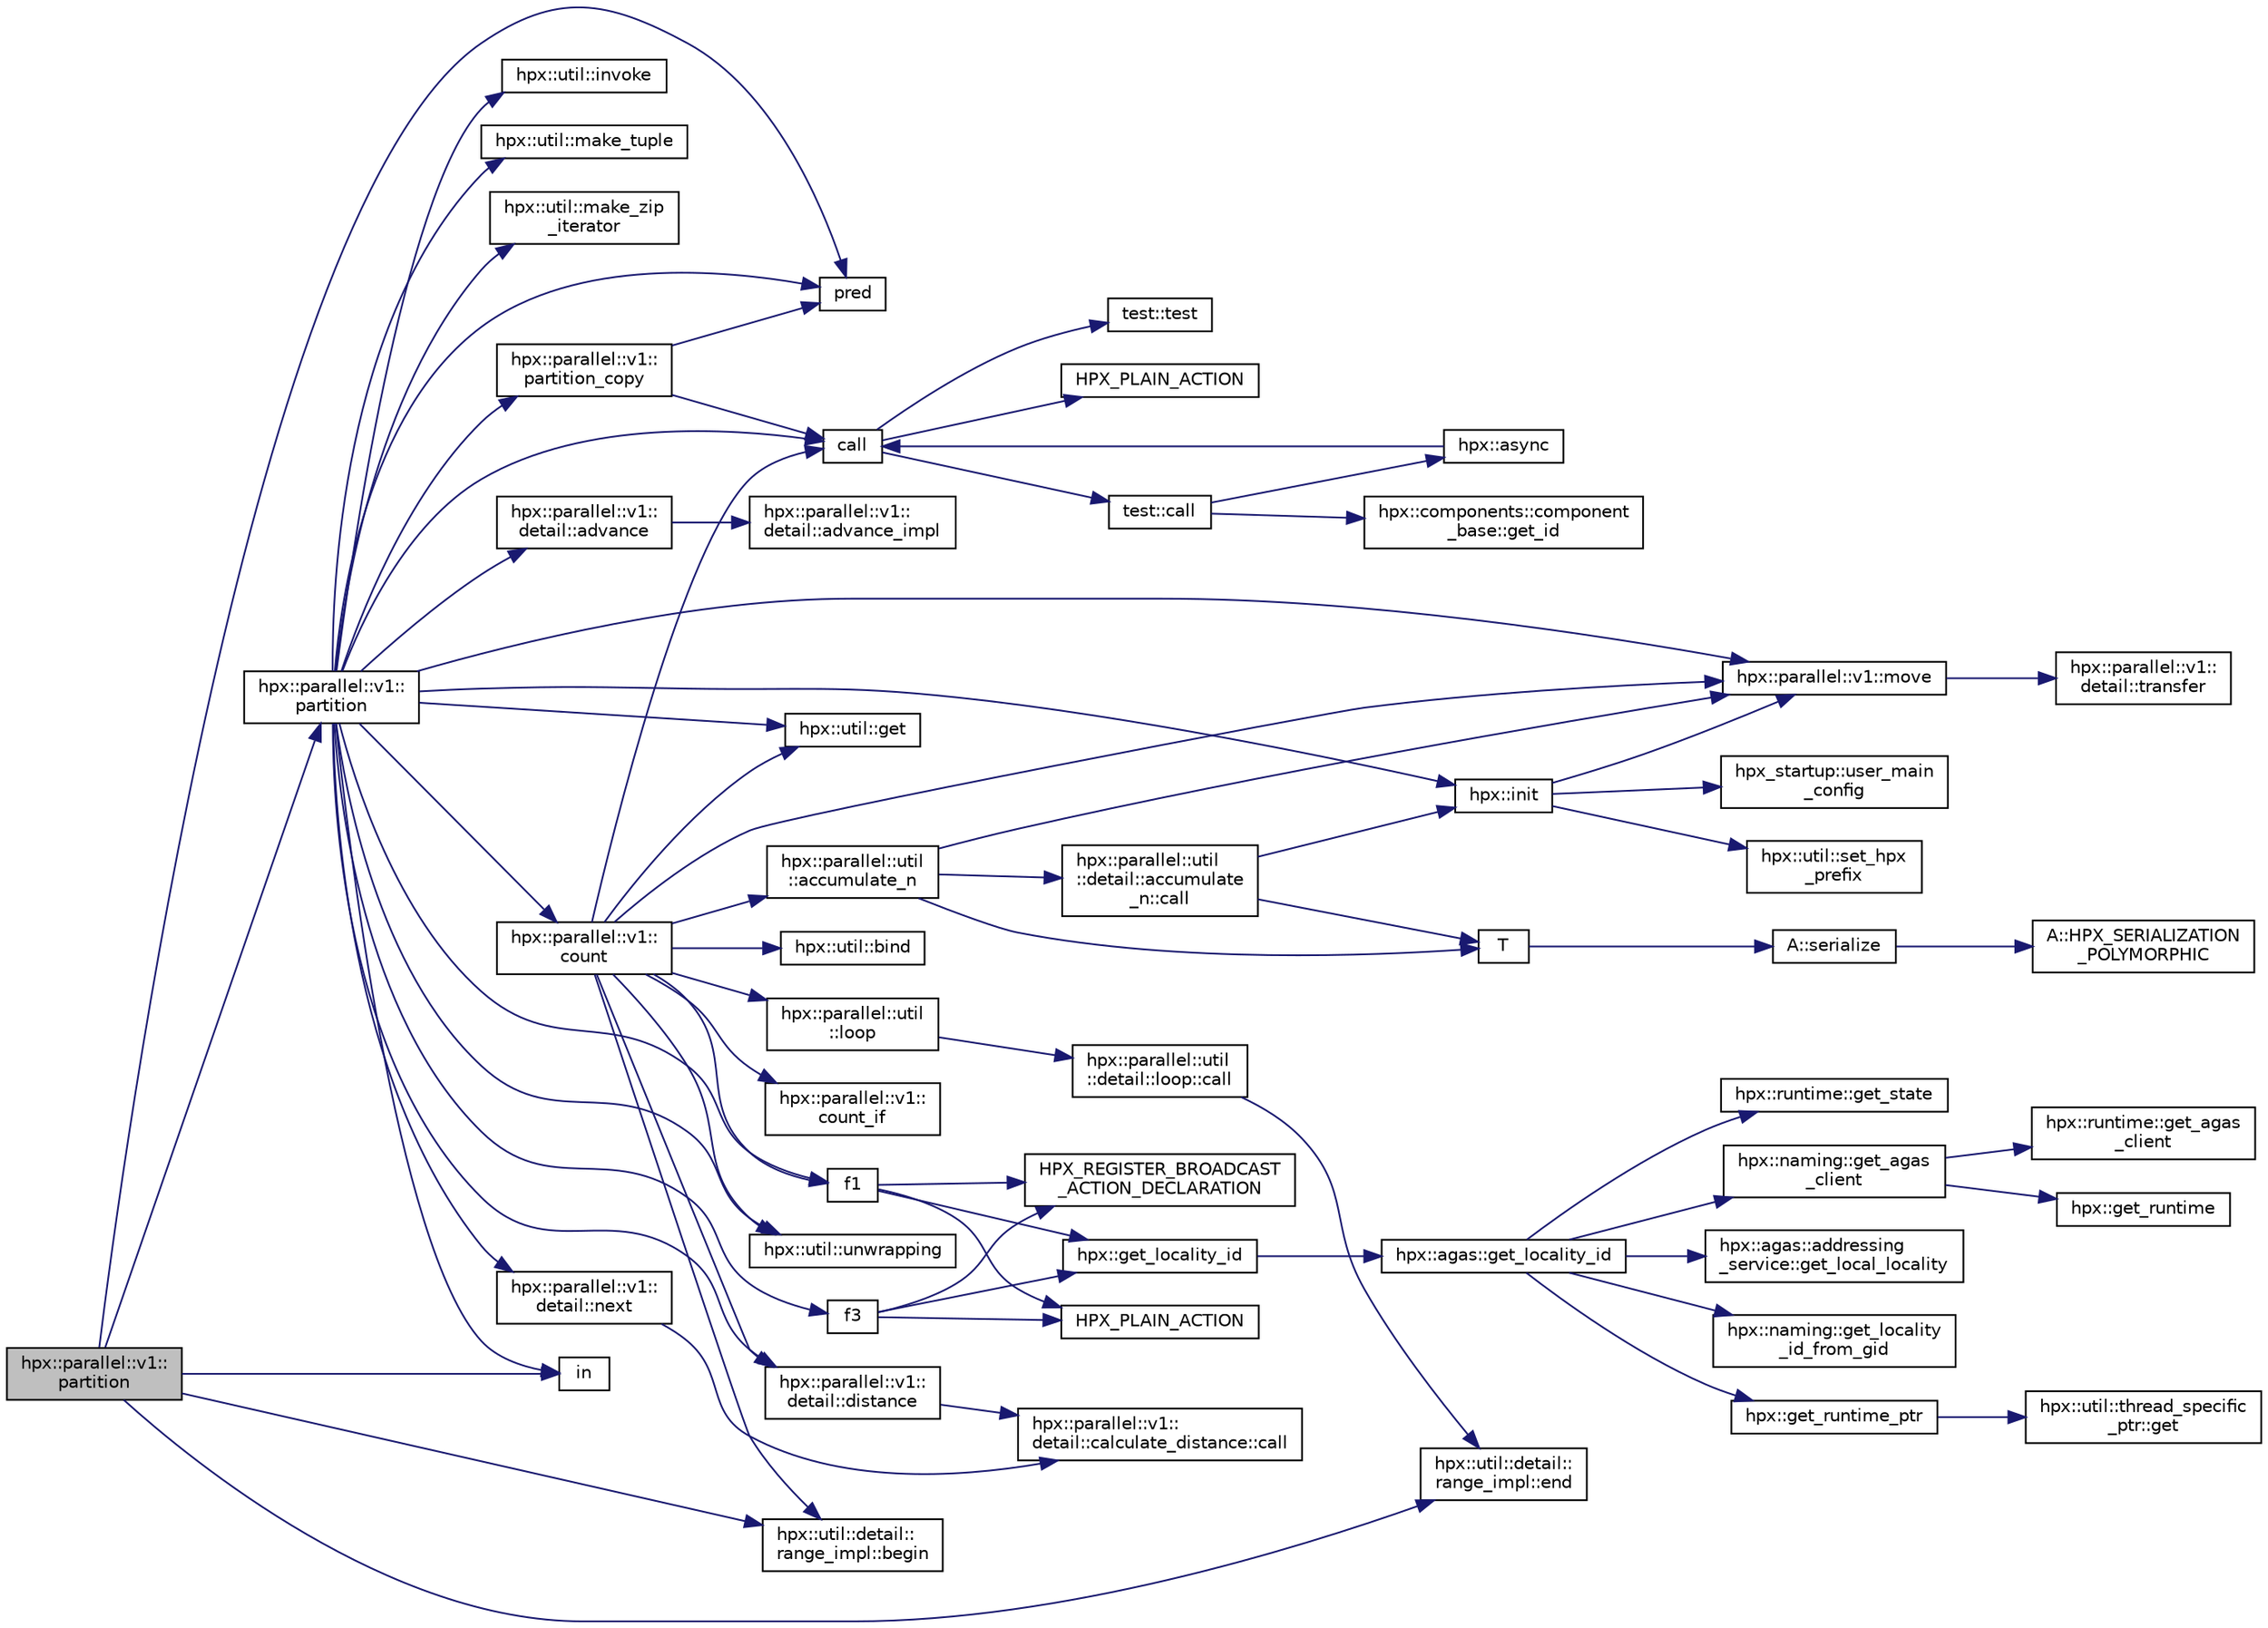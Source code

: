 digraph "hpx::parallel::v1::partition"
{
  edge [fontname="Helvetica",fontsize="10",labelfontname="Helvetica",labelfontsize="10"];
  node [fontname="Helvetica",fontsize="10",shape=record];
  rankdir="LR";
  Node9548 [label="hpx::parallel::v1::\lpartition",height=0.2,width=0.4,color="black", fillcolor="grey75", style="filled", fontcolor="black"];
  Node9548 -> Node9549 [color="midnightblue",fontsize="10",style="solid",fontname="Helvetica"];
  Node9549 [label="hpx::parallel::v1::\lpartition",height=0.2,width=0.4,color="black", fillcolor="white", style="filled",URL="$db/db9/namespacehpx_1_1parallel_1_1v1.html#a85718940775712c16d794b47aad3dda6"];
  Node9549 -> Node9550 [color="midnightblue",fontsize="10",style="solid",fontname="Helvetica"];
  Node9550 [label="call",height=0.2,width=0.4,color="black", fillcolor="white", style="filled",URL="$d2/d67/promise__1620_8cpp.html#a58357f0b82bc761e1d0b9091ed563a70"];
  Node9550 -> Node9551 [color="midnightblue",fontsize="10",style="solid",fontname="Helvetica"];
  Node9551 [label="test::test",height=0.2,width=0.4,color="black", fillcolor="white", style="filled",URL="$d8/d89/structtest.html#ab42d5ece712d716b04cb3f686f297a26"];
  Node9550 -> Node9552 [color="midnightblue",fontsize="10",style="solid",fontname="Helvetica"];
  Node9552 [label="HPX_PLAIN_ACTION",height=0.2,width=0.4,color="black", fillcolor="white", style="filled",URL="$d2/d67/promise__1620_8cpp.html#ab96aab827a4b1fcaf66cfe0ba83fef23"];
  Node9550 -> Node9553 [color="midnightblue",fontsize="10",style="solid",fontname="Helvetica"];
  Node9553 [label="test::call",height=0.2,width=0.4,color="black", fillcolor="white", style="filled",URL="$d8/d89/structtest.html#aeb29e7ed6518b9426ccf1344c52620ae"];
  Node9553 -> Node9554 [color="midnightblue",fontsize="10",style="solid",fontname="Helvetica"];
  Node9554 [label="hpx::async",height=0.2,width=0.4,color="black", fillcolor="white", style="filled",URL="$d8/d83/namespacehpx.html#acb7d8e37b73b823956ce144f9a57eaa4"];
  Node9554 -> Node9550 [color="midnightblue",fontsize="10",style="solid",fontname="Helvetica"];
  Node9553 -> Node9555 [color="midnightblue",fontsize="10",style="solid",fontname="Helvetica"];
  Node9555 [label="hpx::components::component\l_base::get_id",height=0.2,width=0.4,color="black", fillcolor="white", style="filled",URL="$d2/de6/classhpx_1_1components_1_1component__base.html#a4c8fd93514039bdf01c48d66d82b19cd"];
  Node9549 -> Node9556 [color="midnightblue",fontsize="10",style="solid",fontname="Helvetica"];
  Node9556 [label="pred",height=0.2,width=0.4,color="black", fillcolor="white", style="filled",URL="$dc/d8b/cxx11__std__thread_8cpp.html#a31ff3168522b47b050989c5e07dd8408"];
  Node9549 -> Node9557 [color="midnightblue",fontsize="10",style="solid",fontname="Helvetica"];
  Node9557 [label="hpx::util::invoke",height=0.2,width=0.4,color="black", fillcolor="white", style="filled",URL="$df/dad/namespacehpx_1_1util.html#a9ed3f52b36e725e476dbf5099134ed3d"];
  Node9549 -> Node9558 [color="midnightblue",fontsize="10",style="solid",fontname="Helvetica"];
  Node9558 [label="hpx::util::make_tuple",height=0.2,width=0.4,color="black", fillcolor="white", style="filled",URL="$df/dad/namespacehpx_1_1util.html#a06fa74211a987d208e013f400a9f5328"];
  Node9549 -> Node9559 [color="midnightblue",fontsize="10",style="solid",fontname="Helvetica"];
  Node9559 [label="hpx::parallel::v1::move",height=0.2,width=0.4,color="black", fillcolor="white", style="filled",URL="$db/db9/namespacehpx_1_1parallel_1_1v1.html#aa7c4ede081ce786c9d1eb1adff495cfc"];
  Node9559 -> Node9560 [color="midnightblue",fontsize="10",style="solid",fontname="Helvetica"];
  Node9560 [label="hpx::parallel::v1::\ldetail::transfer",height=0.2,width=0.4,color="black", fillcolor="white", style="filled",URL="$d2/ddd/namespacehpx_1_1parallel_1_1v1_1_1detail.html#ab1b56a05e1885ca7cc7ffa1804dd2f3c"];
  Node9549 -> Node9561 [color="midnightblue",fontsize="10",style="solid",fontname="Helvetica"];
  Node9561 [label="hpx::parallel::v1::\lpartition_copy",height=0.2,width=0.4,color="black", fillcolor="white", style="filled",URL="$db/db9/namespacehpx_1_1parallel_1_1v1.html#ab868bf4c4c7f961ad902bdb4174ef5b2"];
  Node9561 -> Node9550 [color="midnightblue",fontsize="10",style="solid",fontname="Helvetica"];
  Node9561 -> Node9556 [color="midnightblue",fontsize="10",style="solid",fontname="Helvetica"];
  Node9549 -> Node9562 [color="midnightblue",fontsize="10",style="solid",fontname="Helvetica"];
  Node9562 [label="hpx::util::get",height=0.2,width=0.4,color="black", fillcolor="white", style="filled",URL="$df/dad/namespacehpx_1_1util.html#a5cbd3c41f03f4d4acaedaa4777e3cc02"];
  Node9549 -> Node9563 [color="midnightblue",fontsize="10",style="solid",fontname="Helvetica"];
  Node9563 [label="hpx::parallel::v1::\lcount",height=0.2,width=0.4,color="black", fillcolor="white", style="filled",URL="$db/db9/namespacehpx_1_1parallel_1_1v1.html#a19d058114a2bd44801aab4176b188e23"];
  Node9563 -> Node9564 [color="midnightblue",fontsize="10",style="solid",fontname="Helvetica"];
  Node9564 [label="hpx::parallel::v1::\lcount_if",height=0.2,width=0.4,color="black", fillcolor="white", style="filled",URL="$db/db9/namespacehpx_1_1parallel_1_1v1.html#ad836ff017ec208c2d6388a9b47b05ce0"];
  Node9563 -> Node9565 [color="midnightblue",fontsize="10",style="solid",fontname="Helvetica"];
  Node9565 [label="f1",height=0.2,width=0.4,color="black", fillcolor="white", style="filled",URL="$d8/d8b/broadcast_8cpp.html#a1751fbd41f2529b84514a9dbd767959a"];
  Node9565 -> Node9566 [color="midnightblue",fontsize="10",style="solid",fontname="Helvetica"];
  Node9566 [label="hpx::get_locality_id",height=0.2,width=0.4,color="black", fillcolor="white", style="filled",URL="$d8/d83/namespacehpx.html#a158d7c54a657bb364c1704033010697b",tooltip="Return the number of the locality this function is being called from. "];
  Node9566 -> Node9567 [color="midnightblue",fontsize="10",style="solid",fontname="Helvetica"];
  Node9567 [label="hpx::agas::get_locality_id",height=0.2,width=0.4,color="black", fillcolor="white", style="filled",URL="$dc/d54/namespacehpx_1_1agas.html#a491cc2ddecdf0f1a9129900caa6a4d3e"];
  Node9567 -> Node9568 [color="midnightblue",fontsize="10",style="solid",fontname="Helvetica"];
  Node9568 [label="hpx::get_runtime_ptr",height=0.2,width=0.4,color="black", fillcolor="white", style="filled",URL="$d8/d83/namespacehpx.html#af29daf2bb3e01b4d6495a1742b6cce64"];
  Node9568 -> Node9569 [color="midnightblue",fontsize="10",style="solid",fontname="Helvetica"];
  Node9569 [label="hpx::util::thread_specific\l_ptr::get",height=0.2,width=0.4,color="black", fillcolor="white", style="filled",URL="$d4/d4c/structhpx_1_1util_1_1thread__specific__ptr.html#a3b27d8520710478aa41d1f74206bdba9"];
  Node9567 -> Node9570 [color="midnightblue",fontsize="10",style="solid",fontname="Helvetica"];
  Node9570 [label="hpx::runtime::get_state",height=0.2,width=0.4,color="black", fillcolor="white", style="filled",URL="$d0/d7b/classhpx_1_1runtime.html#ab405f80e060dac95d624520f38b0524c"];
  Node9567 -> Node9571 [color="midnightblue",fontsize="10",style="solid",fontname="Helvetica"];
  Node9571 [label="hpx::naming::get_agas\l_client",height=0.2,width=0.4,color="black", fillcolor="white", style="filled",URL="$d4/dc9/namespacehpx_1_1naming.html#a0408fffd5d34b620712a801b0ae3b032"];
  Node9571 -> Node9572 [color="midnightblue",fontsize="10",style="solid",fontname="Helvetica"];
  Node9572 [label="hpx::get_runtime",height=0.2,width=0.4,color="black", fillcolor="white", style="filled",URL="$d8/d83/namespacehpx.html#aef902cc6c7dd3b9fbadf34d1e850a070"];
  Node9571 -> Node9573 [color="midnightblue",fontsize="10",style="solid",fontname="Helvetica"];
  Node9573 [label="hpx::runtime::get_agas\l_client",height=0.2,width=0.4,color="black", fillcolor="white", style="filled",URL="$d0/d7b/classhpx_1_1runtime.html#aeb5dddd30d6b9861669af8ad44d1a96a"];
  Node9567 -> Node9574 [color="midnightblue",fontsize="10",style="solid",fontname="Helvetica"];
  Node9574 [label="hpx::agas::addressing\l_service::get_local_locality",height=0.2,width=0.4,color="black", fillcolor="white", style="filled",URL="$db/d58/structhpx_1_1agas_1_1addressing__service.html#ab52c19a37c2a7a006c6c15f90ad0539c"];
  Node9567 -> Node9575 [color="midnightblue",fontsize="10",style="solid",fontname="Helvetica"];
  Node9575 [label="hpx::naming::get_locality\l_id_from_gid",height=0.2,width=0.4,color="black", fillcolor="white", style="filled",URL="$d4/dc9/namespacehpx_1_1naming.html#a7fd43037784560bd04fda9b49e33529f"];
  Node9565 -> Node9576 [color="midnightblue",fontsize="10",style="solid",fontname="Helvetica"];
  Node9576 [label="HPX_PLAIN_ACTION",height=0.2,width=0.4,color="black", fillcolor="white", style="filled",URL="$d8/d8b/broadcast_8cpp.html#a19685a0394ce6a99351f7a679f6eeefc"];
  Node9565 -> Node9577 [color="midnightblue",fontsize="10",style="solid",fontname="Helvetica"];
  Node9577 [label="HPX_REGISTER_BROADCAST\l_ACTION_DECLARATION",height=0.2,width=0.4,color="black", fillcolor="white", style="filled",URL="$d7/d38/addressing__service_8cpp.html#a573d764d9cb34eec46a4bdffcf07875f"];
  Node9563 -> Node9578 [color="midnightblue",fontsize="10",style="solid",fontname="Helvetica"];
  Node9578 [label="hpx::parallel::util\l::loop",height=0.2,width=0.4,color="black", fillcolor="white", style="filled",URL="$df/dc6/namespacehpx_1_1parallel_1_1util.html#a3f434e00f42929aac85debb8c5782213"];
  Node9578 -> Node9579 [color="midnightblue",fontsize="10",style="solid",fontname="Helvetica"];
  Node9579 [label="hpx::parallel::util\l::detail::loop::call",height=0.2,width=0.4,color="black", fillcolor="white", style="filled",URL="$da/d06/structhpx_1_1parallel_1_1util_1_1detail_1_1loop.html#a5c5e8dbda782f09cdb7bc2509e3bf09e"];
  Node9579 -> Node9580 [color="midnightblue",fontsize="10",style="solid",fontname="Helvetica"];
  Node9580 [label="hpx::util::detail::\lrange_impl::end",height=0.2,width=0.4,color="black", fillcolor="white", style="filled",URL="$d4/d4a/namespacehpx_1_1util_1_1detail_1_1range__impl.html#afb2ea48b0902f52ee4d8b764807b4316"];
  Node9563 -> Node9581 [color="midnightblue",fontsize="10",style="solid",fontname="Helvetica"];
  Node9581 [label="hpx::util::bind",height=0.2,width=0.4,color="black", fillcolor="white", style="filled",URL="$df/dad/namespacehpx_1_1util.html#ad844caedf82a0173d6909d910c3e48c6"];
  Node9563 -> Node9559 [color="midnightblue",fontsize="10",style="solid",fontname="Helvetica"];
  Node9563 -> Node9562 [color="midnightblue",fontsize="10",style="solid",fontname="Helvetica"];
  Node9563 -> Node9550 [color="midnightblue",fontsize="10",style="solid",fontname="Helvetica"];
  Node9563 -> Node9582 [color="midnightblue",fontsize="10",style="solid",fontname="Helvetica"];
  Node9582 [label="hpx::parallel::v1::\ldetail::distance",height=0.2,width=0.4,color="black", fillcolor="white", style="filled",URL="$d2/ddd/namespacehpx_1_1parallel_1_1v1_1_1detail.html#a6bea3c6a5f470cad11f27ee6bab4a33f"];
  Node9582 -> Node9583 [color="midnightblue",fontsize="10",style="solid",fontname="Helvetica"];
  Node9583 [label="hpx::parallel::v1::\ldetail::calculate_distance::call",height=0.2,width=0.4,color="black", fillcolor="white", style="filled",URL="$db/dfa/structhpx_1_1parallel_1_1v1_1_1detail_1_1calculate__distance.html#a950a6627830a7d019ac0e734b0a447bf"];
  Node9563 -> Node9584 [color="midnightblue",fontsize="10",style="solid",fontname="Helvetica"];
  Node9584 [label="hpx::util::unwrapping",height=0.2,width=0.4,color="black", fillcolor="white", style="filled",URL="$df/dad/namespacehpx_1_1util.html#a7529d9ac687684c33403cdd1f9cef8e4"];
  Node9563 -> Node9585 [color="midnightblue",fontsize="10",style="solid",fontname="Helvetica"];
  Node9585 [label="hpx::parallel::util\l::accumulate_n",height=0.2,width=0.4,color="black", fillcolor="white", style="filled",URL="$df/dc6/namespacehpx_1_1parallel_1_1util.html#af19f9a2722f97c2247ea5d0dbb5e2d25"];
  Node9585 -> Node9586 [color="midnightblue",fontsize="10",style="solid",fontname="Helvetica"];
  Node9586 [label="hpx::parallel::util\l::detail::accumulate\l_n::call",height=0.2,width=0.4,color="black", fillcolor="white", style="filled",URL="$d8/d3b/structhpx_1_1parallel_1_1util_1_1detail_1_1accumulate__n.html#a765aceb8ab313fc92f7c4aaf70ccca8f"];
  Node9586 -> Node9587 [color="midnightblue",fontsize="10",style="solid",fontname="Helvetica"];
  Node9587 [label="hpx::init",height=0.2,width=0.4,color="black", fillcolor="white", style="filled",URL="$d8/d83/namespacehpx.html#a3c694ea960b47c56b33351ba16e3d76b",tooltip="Main entry point for launching the HPX runtime system. "];
  Node9587 -> Node9588 [color="midnightblue",fontsize="10",style="solid",fontname="Helvetica"];
  Node9588 [label="hpx::util::set_hpx\l_prefix",height=0.2,width=0.4,color="black", fillcolor="white", style="filled",URL="$df/dad/namespacehpx_1_1util.html#ae40a23c1ba0a48d9304dcf717a95793e"];
  Node9587 -> Node9589 [color="midnightblue",fontsize="10",style="solid",fontname="Helvetica"];
  Node9589 [label="hpx_startup::user_main\l_config",height=0.2,width=0.4,color="black", fillcolor="white", style="filled",URL="$d3/dd2/namespacehpx__startup.html#aaac571d88bd3912a4225a23eb3261637"];
  Node9587 -> Node9559 [color="midnightblue",fontsize="10",style="solid",fontname="Helvetica"];
  Node9586 -> Node9590 [color="midnightblue",fontsize="10",style="solid",fontname="Helvetica"];
  Node9590 [label="T",height=0.2,width=0.4,color="black", fillcolor="white", style="filled",URL="$db/d33/polymorphic__semiintrusive__template_8cpp.html#ad187658f9cb91c1312b39ae7e896f1ea"];
  Node9590 -> Node9591 [color="midnightblue",fontsize="10",style="solid",fontname="Helvetica"];
  Node9591 [label="A::serialize",height=0.2,width=0.4,color="black", fillcolor="white", style="filled",URL="$d7/da0/struct_a.html#a5f5c287cf471e274ed9dda0da1592212"];
  Node9591 -> Node9592 [color="midnightblue",fontsize="10",style="solid",fontname="Helvetica"];
  Node9592 [label="A::HPX_SERIALIZATION\l_POLYMORPHIC",height=0.2,width=0.4,color="black", fillcolor="white", style="filled",URL="$d7/da0/struct_a.html#ada978cc156cebbafddb1f3aa4c01918c"];
  Node9585 -> Node9559 [color="midnightblue",fontsize="10",style="solid",fontname="Helvetica"];
  Node9585 -> Node9590 [color="midnightblue",fontsize="10",style="solid",fontname="Helvetica"];
  Node9563 -> Node9593 [color="midnightblue",fontsize="10",style="solid",fontname="Helvetica"];
  Node9593 [label="hpx::util::detail::\lrange_impl::begin",height=0.2,width=0.4,color="black", fillcolor="white", style="filled",URL="$d4/d4a/namespacehpx_1_1util_1_1detail_1_1range__impl.html#a31e165df2b865cdd961f35ce938db41a"];
  Node9549 -> Node9582 [color="midnightblue",fontsize="10",style="solid",fontname="Helvetica"];
  Node9549 -> Node9587 [color="midnightblue",fontsize="10",style="solid",fontname="Helvetica"];
  Node9549 -> Node9594 [color="midnightblue",fontsize="10",style="solid",fontname="Helvetica"];
  Node9594 [label="hpx::util::make_zip\l_iterator",height=0.2,width=0.4,color="black", fillcolor="white", style="filled",URL="$df/dad/namespacehpx_1_1util.html#a2f68369b316e5699be2c81c04e3ee209"];
  Node9549 -> Node9565 [color="midnightblue",fontsize="10",style="solid",fontname="Helvetica"];
  Node9549 -> Node9595 [color="midnightblue",fontsize="10",style="solid",fontname="Helvetica"];
  Node9595 [label="f3",height=0.2,width=0.4,color="black", fillcolor="white", style="filled",URL="$d8/d8b/broadcast_8cpp.html#a9bac347cb7dd97427ecd2dd58525b646"];
  Node9595 -> Node9566 [color="midnightblue",fontsize="10",style="solid",fontname="Helvetica"];
  Node9595 -> Node9576 [color="midnightblue",fontsize="10",style="solid",fontname="Helvetica"];
  Node9595 -> Node9577 [color="midnightblue",fontsize="10",style="solid",fontname="Helvetica"];
  Node9549 -> Node9596 [color="midnightblue",fontsize="10",style="solid",fontname="Helvetica"];
  Node9596 [label="hpx::parallel::v1::\ldetail::next",height=0.2,width=0.4,color="black", fillcolor="white", style="filled",URL="$d2/ddd/namespacehpx_1_1parallel_1_1v1_1_1detail.html#a0a6696d8c17a32b8ebfaa496b9ab3332"];
  Node9596 -> Node9583 [color="midnightblue",fontsize="10",style="solid",fontname="Helvetica"];
  Node9549 -> Node9597 [color="midnightblue",fontsize="10",style="solid",fontname="Helvetica"];
  Node9597 [label="hpx::parallel::v1::\ldetail::advance",height=0.2,width=0.4,color="black", fillcolor="white", style="filled",URL="$d2/ddd/namespacehpx_1_1parallel_1_1v1_1_1detail.html#ad9fca7bce7b3e3c32302967ffc1fb4a4"];
  Node9597 -> Node9598 [color="midnightblue",fontsize="10",style="solid",fontname="Helvetica"];
  Node9598 [label="hpx::parallel::v1::\ldetail::advance_impl",height=0.2,width=0.4,color="black", fillcolor="white", style="filled",URL="$d2/ddd/namespacehpx_1_1parallel_1_1v1_1_1detail.html#ad4fa62ca115927187e4063b65ee5f317"];
  Node9549 -> Node9584 [color="midnightblue",fontsize="10",style="solid",fontname="Helvetica"];
  Node9549 -> Node9599 [color="midnightblue",fontsize="10",style="solid",fontname="Helvetica"];
  Node9599 [label="in",height=0.2,width=0.4,color="black", fillcolor="white", style="filled",URL="$d5/dd8/any__serialization_8cpp.html#a050ffb438bad49c53a9fffc8fff5bff9"];
  Node9548 -> Node9593 [color="midnightblue",fontsize="10",style="solid",fontname="Helvetica"];
  Node9548 -> Node9580 [color="midnightblue",fontsize="10",style="solid",fontname="Helvetica"];
  Node9548 -> Node9556 [color="midnightblue",fontsize="10",style="solid",fontname="Helvetica"];
  Node9548 -> Node9599 [color="midnightblue",fontsize="10",style="solid",fontname="Helvetica"];
}
